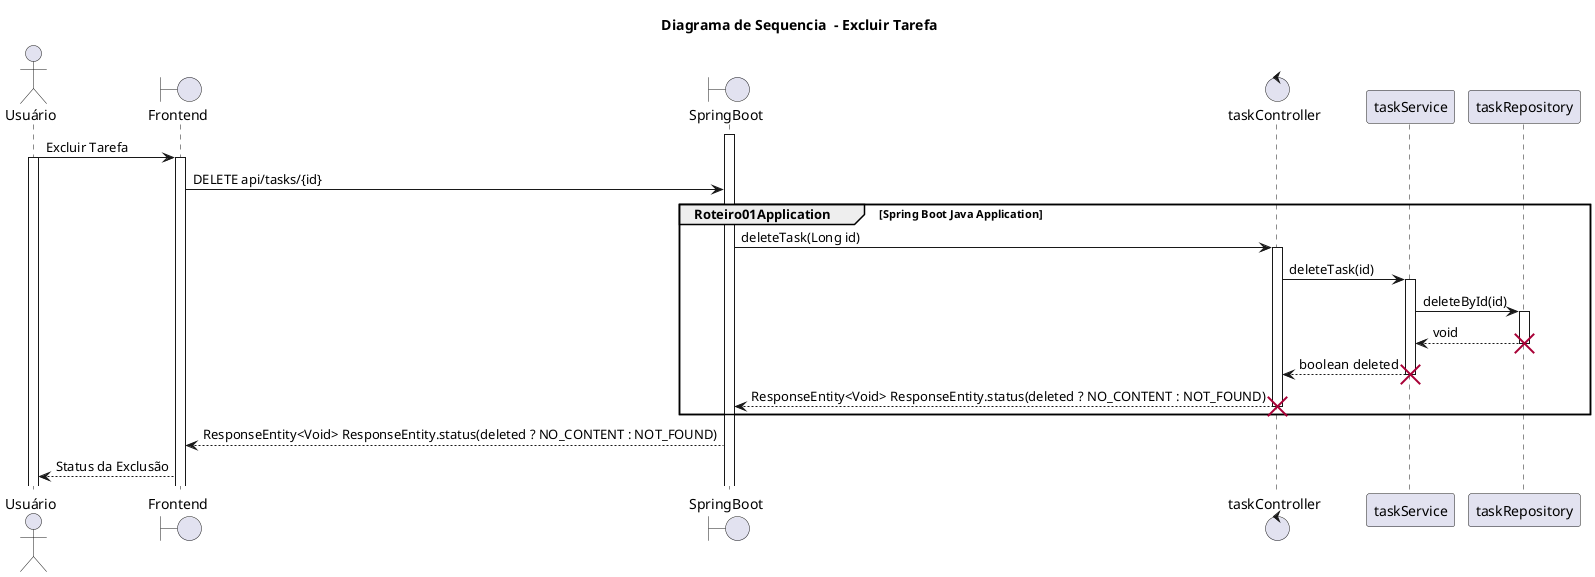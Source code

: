 @startuml
title Diagrama de Sequencia  - Excluir Tarefa
actor Usuário
Boundary Frontend
Boundary SpringBoot
Control taskController
Participant taskService
Participant taskRepository
activate SpringBoot
Usuário -> Frontend: Excluir Tarefa
activate Usuário
activate Frontend
Frontend -> SpringBoot: DELETE api/tasks/{id}
group Roteiro01Application [Spring Boot Java Application]
SpringBoot -> taskController: deleteTask(Long id)
activate taskController
taskController -> taskService: deleteTask(id)
activate taskService
taskService -> taskRepository: deleteById(id)
activate taskRepository
taskRepository --> taskService: void
destroy taskRepository
taskService --> taskController: boolean deleted
destroy taskService
taskController --> SpringBoot: ResponseEntity<Void> ResponseEntity.status(deleted ? NO_CONTENT : NOT_FOUND)
destroy taskController
end
SpringBoot --> Frontend : ResponseEntity<Void> ResponseEntity.status(deleted ? NO_CONTENT : NOT_FOUND)
Frontend --> Usuário: Status da Exclusão
@enduml

